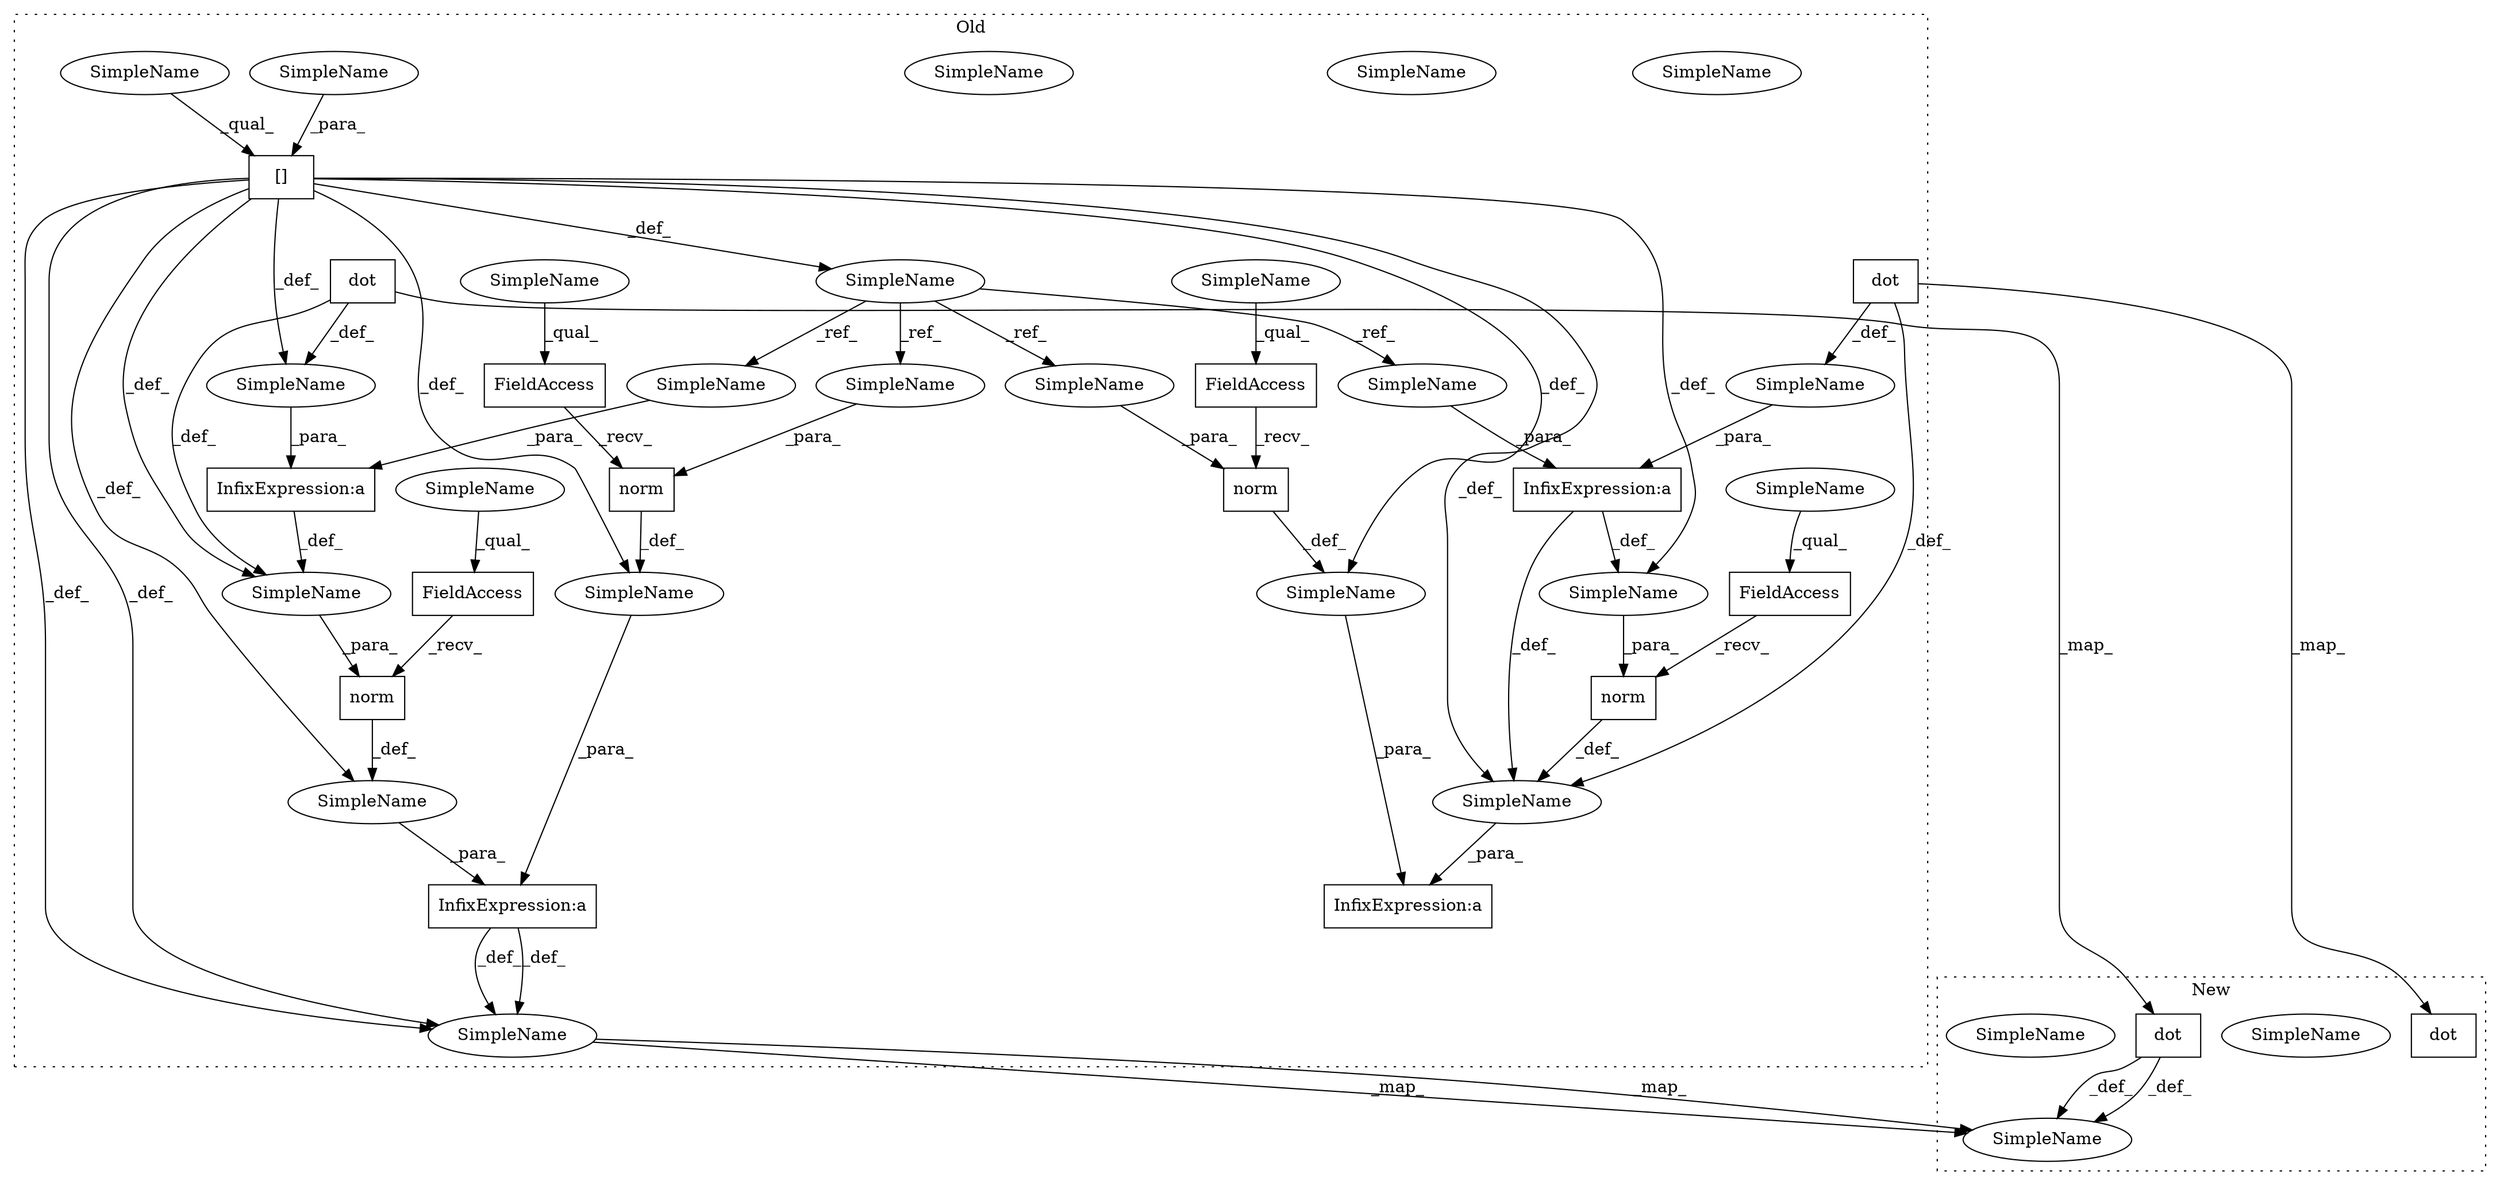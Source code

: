 digraph G {
subgraph cluster0 {
1 [label="dot" a="32" s="1587,1630" l="4,1" shape="box"];
3 [label="SimpleName" a="42" s="1547" l="14" shape="ellipse"];
6 [label="SimpleName" a="42" s="1547" l="14" shape="ellipse"];
7 [label="SimpleName" a="42" s="" l="" shape="ellipse"];
8 [label="InfixExpression:a" a="27" s="1582" l="3" shape="box"];
9 [label="SimpleName" a="42" s="" l="" shape="ellipse"];
10 [label="InfixExpression:a" a="27" s="1632" l="3" shape="box"];
11 [label="SimpleName" a="42" s="" l="" shape="ellipse"];
12 [label="SimpleName" a="42" s="1244" l="1" shape="ellipse"];
13 [label="[]" a="2" s="1246,1301" l="7,2" shape="box"];
14 [label="SimpleName" a="42" s="" l="" shape="ellipse"];
15 [label="norm" a="32" s="1400,1417" l="5,1" shape="box"];
16 [label="InfixExpression:a" a="27" s="1406" l="3" shape="box"];
17 [label="FieldAccess" a="22" s="1387" l="12" shape="box"];
18 [label="SimpleName" a="42" s="1387" l="5" shape="ellipse"];
19 [label="dot" a="32" s="1411,1416" l="4,1" shape="box"];
21 [label="SimpleName" a="42" s="" l="" shape="ellipse"];
22 [label="norm" a="32" s="1576,1631" l="5,1" shape="box"];
23 [label="FieldAccess" a="22" s="1563" l="12" shape="box"];
24 [label="SimpleName" a="42" s="1563" l="5" shape="ellipse"];
26 [label="SimpleName" a="42" s="" l="" shape="ellipse"];
27 [label="SimpleName" a="42" s="" l="" shape="ellipse"];
28 [label="FieldAccess" a="22" s="1635" l="12" shape="box"];
29 [label="norm" a="32" s="1648,1654" l="5,1" shape="box"];
30 [label="FieldAccess" a="22" s="1421" l="12" shape="box"];
31 [label="norm" a="32" s="1434,1440" l="5,1" shape="box"];
32 [label="SimpleName" a="42" s="" l="" shape="ellipse"];
33 [label="InfixExpression:a" a="27" s="1418" l="3" shape="box"];
34 [label="SimpleName" a="42" s="" l="" shape="ellipse"];
35 [label="SimpleName" a="42" s="1405" l="1" shape="ellipse"];
36 [label="SimpleName" a="42" s="1581" l="1" shape="ellipse"];
37 [label="SimpleName" a="42" s="1653" l="1" shape="ellipse"];
38 [label="SimpleName" a="42" s="1439" l="1" shape="ellipse"];
39 [label="SimpleName" a="42" s="1246" l="1" shape="ellipse"];
40 [label="SimpleName" a="42" s="1387" l="5" shape="ellipse"];
41 [label="SimpleName" a="42" s="1421" l="5" shape="ellipse"];
42 [label="SimpleName" a="42" s="1635" l="5" shape="ellipse"];
43 [label="SimpleName" a="42" s="1563" l="5" shape="ellipse"];
label = "Old";
style="dotted";
}
subgraph cluster1 {
2 [label="dot" a="32" s="1380,1423" l="4,1" shape="box"];
4 [label="SimpleName" a="42" s="1373" l="4" shape="ellipse"];
5 [label="SimpleName" a="42" s="1373" l="4" shape="ellipse"];
20 [label="dot" a="32" s="1248,1253" l="4,1" shape="box"];
25 [label="SimpleName" a="42" s="1106" l="1" shape="ellipse"];
label = "New";
style="dotted";
}
1 -> 2 [label="_map_"];
1 -> 21 [label="_def_"];
1 -> 7 [label="_def_"];
2 -> 5 [label="_def_"];
2 -> 5 [label="_def_"];
6 -> 5 [label="_map_"];
6 -> 5 [label="_map_"];
7 -> 8 [label="_para_"];
8 -> 21 [label="_def_"];
9 -> 10 [label="_para_"];
10 -> 6 [label="_def_"];
10 -> 6 [label="_def_"];
11 -> 10 [label="_para_"];
12 -> 36 [label="_ref_"];
12 -> 38 [label="_ref_"];
12 -> 35 [label="_ref_"];
12 -> 37 [label="_ref_"];
13 -> 12 [label="_def_"];
13 -> 6 [label="_def_"];
13 -> 7 [label="_def_"];
13 -> 6 [label="_def_"];
13 -> 34 [label="_def_"];
13 -> 14 [label="_def_"];
13 -> 32 [label="_def_"];
13 -> 21 [label="_def_"];
13 -> 9 [label="_def_"];
13 -> 11 [label="_def_"];
14 -> 15 [label="_para_"];
15 -> 32 [label="_def_"];
16 -> 14 [label="_def_"];
16 -> 32 [label="_def_"];
17 -> 15 [label="_recv_"];
19 -> 20 [label="_map_"];
19 -> 26 [label="_def_"];
19 -> 32 [label="_def_"];
21 -> 22 [label="_para_"];
22 -> 9 [label="_def_"];
23 -> 22 [label="_recv_"];
26 -> 16 [label="_para_"];
27 -> 13 [label="_para_"];
28 -> 29 [label="_recv_"];
29 -> 11 [label="_def_"];
30 -> 31 [label="_recv_"];
31 -> 34 [label="_def_"];
32 -> 33 [label="_para_"];
34 -> 33 [label="_para_"];
35 -> 16 [label="_para_"];
36 -> 8 [label="_para_"];
37 -> 29 [label="_para_"];
38 -> 31 [label="_para_"];
39 -> 13 [label="_qual_"];
40 -> 17 [label="_qual_"];
41 -> 30 [label="_qual_"];
42 -> 28 [label="_qual_"];
43 -> 23 [label="_qual_"];
}
